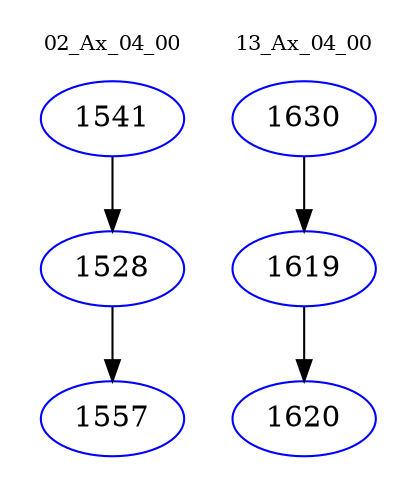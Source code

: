 digraph{
subgraph cluster_0 {
color = white
label = "02_Ax_04_00";
fontsize=10;
T0_1541 [label="1541", color="blue"]
T0_1541 -> T0_1528 [color="black"]
T0_1528 [label="1528", color="blue"]
T0_1528 -> T0_1557 [color="black"]
T0_1557 [label="1557", color="blue"]
}
subgraph cluster_1 {
color = white
label = "13_Ax_04_00";
fontsize=10;
T1_1630 [label="1630", color="blue"]
T1_1630 -> T1_1619 [color="black"]
T1_1619 [label="1619", color="blue"]
T1_1619 -> T1_1620 [color="black"]
T1_1620 [label="1620", color="blue"]
}
}
